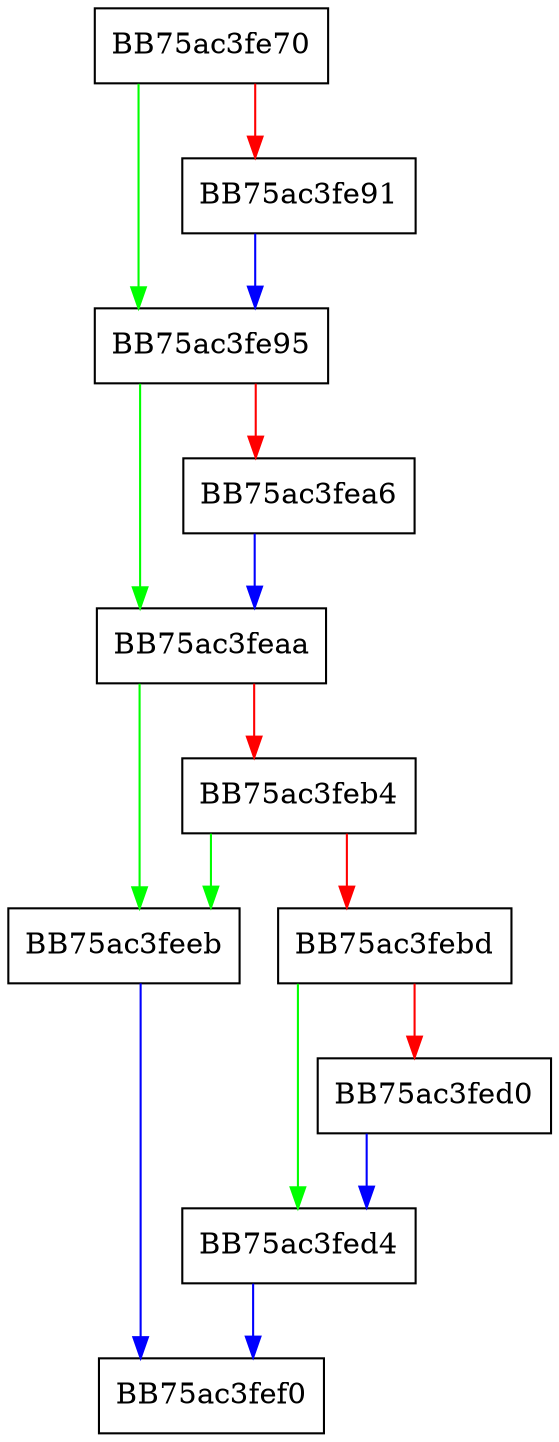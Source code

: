 digraph OpenFile {
  node [shape="box"];
  graph [splines=ortho];
  BB75ac3fe70 -> BB75ac3fe95 [color="green"];
  BB75ac3fe70 -> BB75ac3fe91 [color="red"];
  BB75ac3fe91 -> BB75ac3fe95 [color="blue"];
  BB75ac3fe95 -> BB75ac3feaa [color="green"];
  BB75ac3fe95 -> BB75ac3fea6 [color="red"];
  BB75ac3fea6 -> BB75ac3feaa [color="blue"];
  BB75ac3feaa -> BB75ac3feeb [color="green"];
  BB75ac3feaa -> BB75ac3feb4 [color="red"];
  BB75ac3feb4 -> BB75ac3feeb [color="green"];
  BB75ac3feb4 -> BB75ac3febd [color="red"];
  BB75ac3febd -> BB75ac3fed4 [color="green"];
  BB75ac3febd -> BB75ac3fed0 [color="red"];
  BB75ac3fed0 -> BB75ac3fed4 [color="blue"];
  BB75ac3fed4 -> BB75ac3fef0 [color="blue"];
  BB75ac3feeb -> BB75ac3fef0 [color="blue"];
}